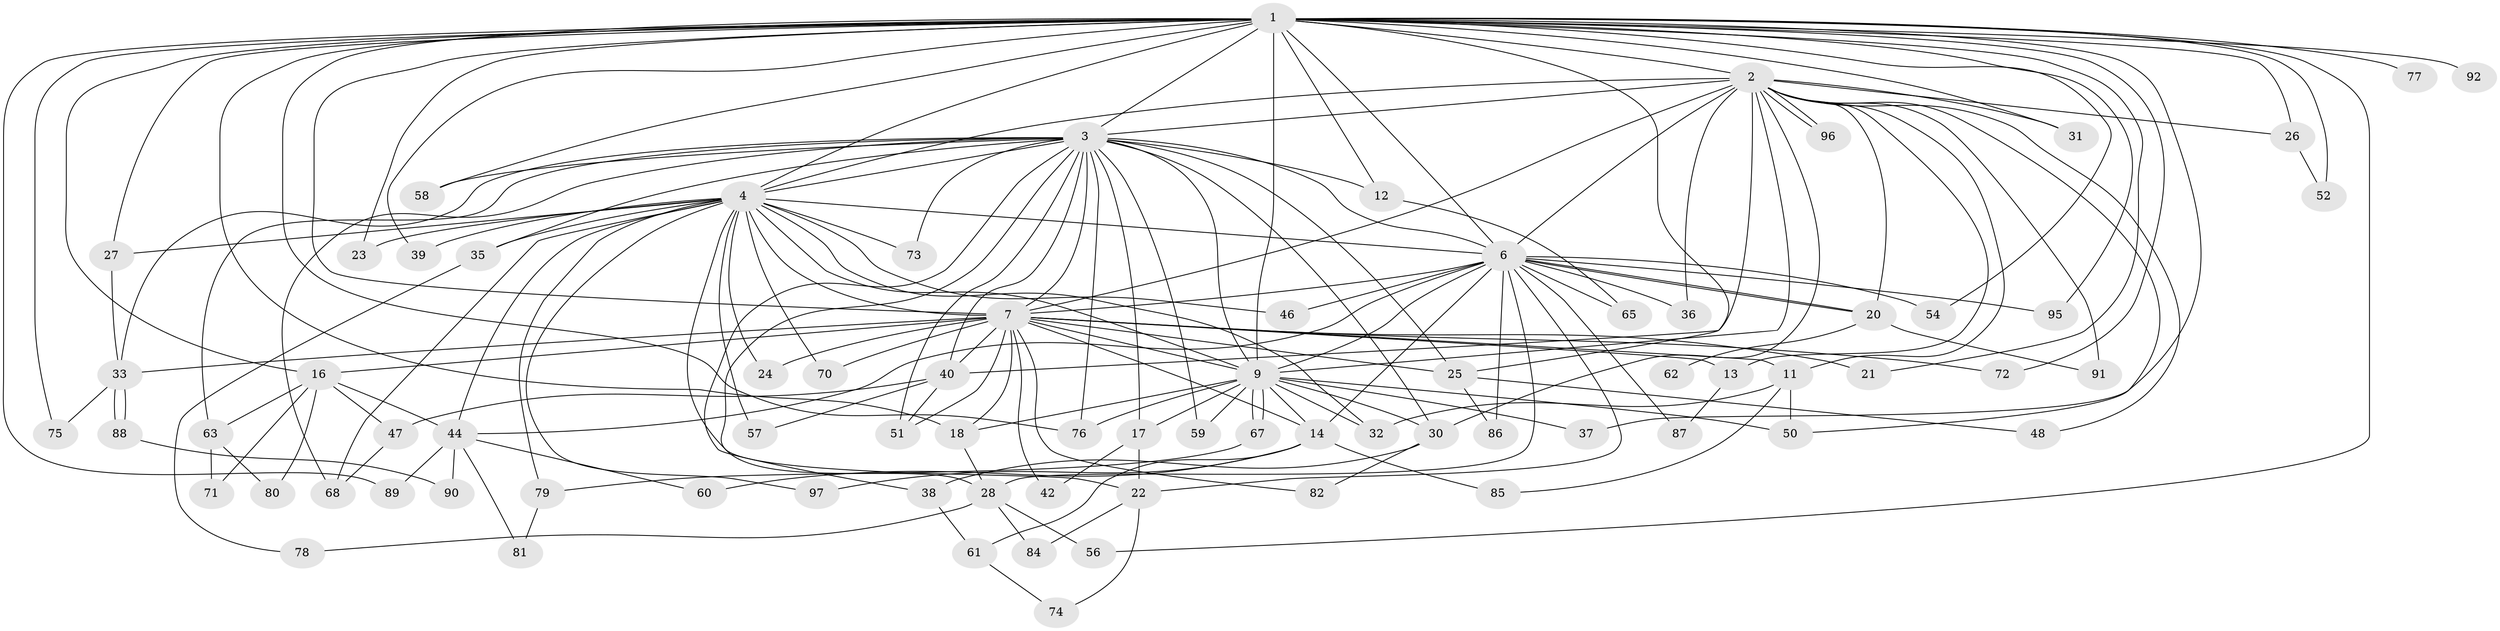 // Generated by graph-tools (version 1.1) at 2025/23/03/03/25 07:23:45]
// undirected, 78 vertices, 175 edges
graph export_dot {
graph [start="1"]
  node [color=gray90,style=filled];
  1 [super="+8"];
  2 [super="+45"];
  3 [super="+5"];
  4 [super="+69"];
  6 [super="+53"];
  7 [super="+10"];
  9 [super="+19"];
  11;
  12;
  13;
  14 [super="+15"];
  16;
  17;
  18 [super="+29"];
  20 [super="+41"];
  21;
  22 [super="+55"];
  23;
  24;
  25 [super="+64"];
  26;
  27;
  28 [super="+49"];
  30 [super="+83"];
  31;
  32;
  33 [super="+34"];
  35;
  36;
  37;
  38;
  39;
  40 [super="+43"];
  42;
  44 [super="+99"];
  46;
  47;
  48;
  50 [super="+100"];
  51 [super="+101"];
  52 [super="+66"];
  54;
  56;
  57;
  58;
  59;
  60;
  61;
  62;
  63 [super="+98"];
  65;
  67;
  68 [super="+94"];
  70;
  71;
  72;
  73;
  74;
  75;
  76 [super="+93"];
  77;
  78;
  79;
  80;
  81;
  82;
  84;
  85;
  86;
  87;
  88;
  89;
  90;
  91;
  92;
  95;
  96;
  97;
  1 -- 2 [weight=3];
  1 -- 3 [weight=4];
  1 -- 4 [weight=2];
  1 -- 6 [weight=2];
  1 -- 7 [weight=4];
  1 -- 9 [weight=3];
  1 -- 16;
  1 -- 18;
  1 -- 21;
  1 -- 37;
  1 -- 52 [weight=2];
  1 -- 54;
  1 -- 56;
  1 -- 58;
  1 -- 72;
  1 -- 77 [weight=2];
  1 -- 92 [weight=2];
  1 -- 95;
  1 -- 75;
  1 -- 12;
  1 -- 76;
  1 -- 23;
  1 -- 89;
  1 -- 26;
  1 -- 27;
  1 -- 31;
  1 -- 39;
  1 -- 25;
  2 -- 3 [weight=2];
  2 -- 4;
  2 -- 6;
  2 -- 7 [weight=2];
  2 -- 9;
  2 -- 11;
  2 -- 13;
  2 -- 26;
  2 -- 30;
  2 -- 31;
  2 -- 36;
  2 -- 48;
  2 -- 50;
  2 -- 91;
  2 -- 96;
  2 -- 96;
  2 -- 40;
  2 -- 20;
  3 -- 4 [weight=2];
  3 -- 6 [weight=2];
  3 -- 7 [weight=4];
  3 -- 9 [weight=2];
  3 -- 17;
  3 -- 25;
  3 -- 58;
  3 -- 73;
  3 -- 68;
  3 -- 12;
  3 -- 76;
  3 -- 28;
  3 -- 35;
  3 -- 38;
  3 -- 40;
  3 -- 51;
  3 -- 59;
  3 -- 63 [weight=2];
  3 -- 33;
  3 -- 30;
  4 -- 6;
  4 -- 7 [weight=2];
  4 -- 9;
  4 -- 22;
  4 -- 23;
  4 -- 24;
  4 -- 27;
  4 -- 35;
  4 -- 39;
  4 -- 44 [weight=2];
  4 -- 46;
  4 -- 57;
  4 -- 70;
  4 -- 73;
  4 -- 79;
  4 -- 97;
  4 -- 32;
  4 -- 68;
  6 -- 7 [weight=2];
  6 -- 9;
  6 -- 14;
  6 -- 20;
  6 -- 20;
  6 -- 28;
  6 -- 36;
  6 -- 46;
  6 -- 54;
  6 -- 86;
  6 -- 95;
  6 -- 65;
  6 -- 44;
  6 -- 87;
  6 -- 22;
  7 -- 9 [weight=2];
  7 -- 14;
  7 -- 25;
  7 -- 33;
  7 -- 40;
  7 -- 42;
  7 -- 70;
  7 -- 72;
  7 -- 11;
  7 -- 13;
  7 -- 16;
  7 -- 18;
  7 -- 82;
  7 -- 21;
  7 -- 24;
  7 -- 51;
  9 -- 17;
  9 -- 30;
  9 -- 32;
  9 -- 37;
  9 -- 50;
  9 -- 59;
  9 -- 67;
  9 -- 67;
  9 -- 14;
  9 -- 76;
  9 -- 18;
  11 -- 32;
  11 -- 85;
  11 -- 50;
  12 -- 65;
  13 -- 87;
  14 -- 60;
  14 -- 61;
  14 -- 85;
  14 -- 97;
  16 -- 44;
  16 -- 47;
  16 -- 63;
  16 -- 71;
  16 -- 80;
  17 -- 22;
  17 -- 42;
  18 -- 28;
  20 -- 62 [weight=2];
  20 -- 91;
  22 -- 84;
  22 -- 74;
  25 -- 48;
  25 -- 86;
  26 -- 52;
  27 -- 33;
  28 -- 56;
  28 -- 78;
  28 -- 84;
  30 -- 38;
  30 -- 82;
  33 -- 88;
  33 -- 88;
  33 -- 75;
  35 -- 78;
  38 -- 61;
  40 -- 47;
  40 -- 51;
  40 -- 57;
  44 -- 60;
  44 -- 81;
  44 -- 89;
  44 -- 90;
  47 -- 68;
  61 -- 74;
  63 -- 71;
  63 -- 80;
  67 -- 79;
  79 -- 81;
  88 -- 90;
}
